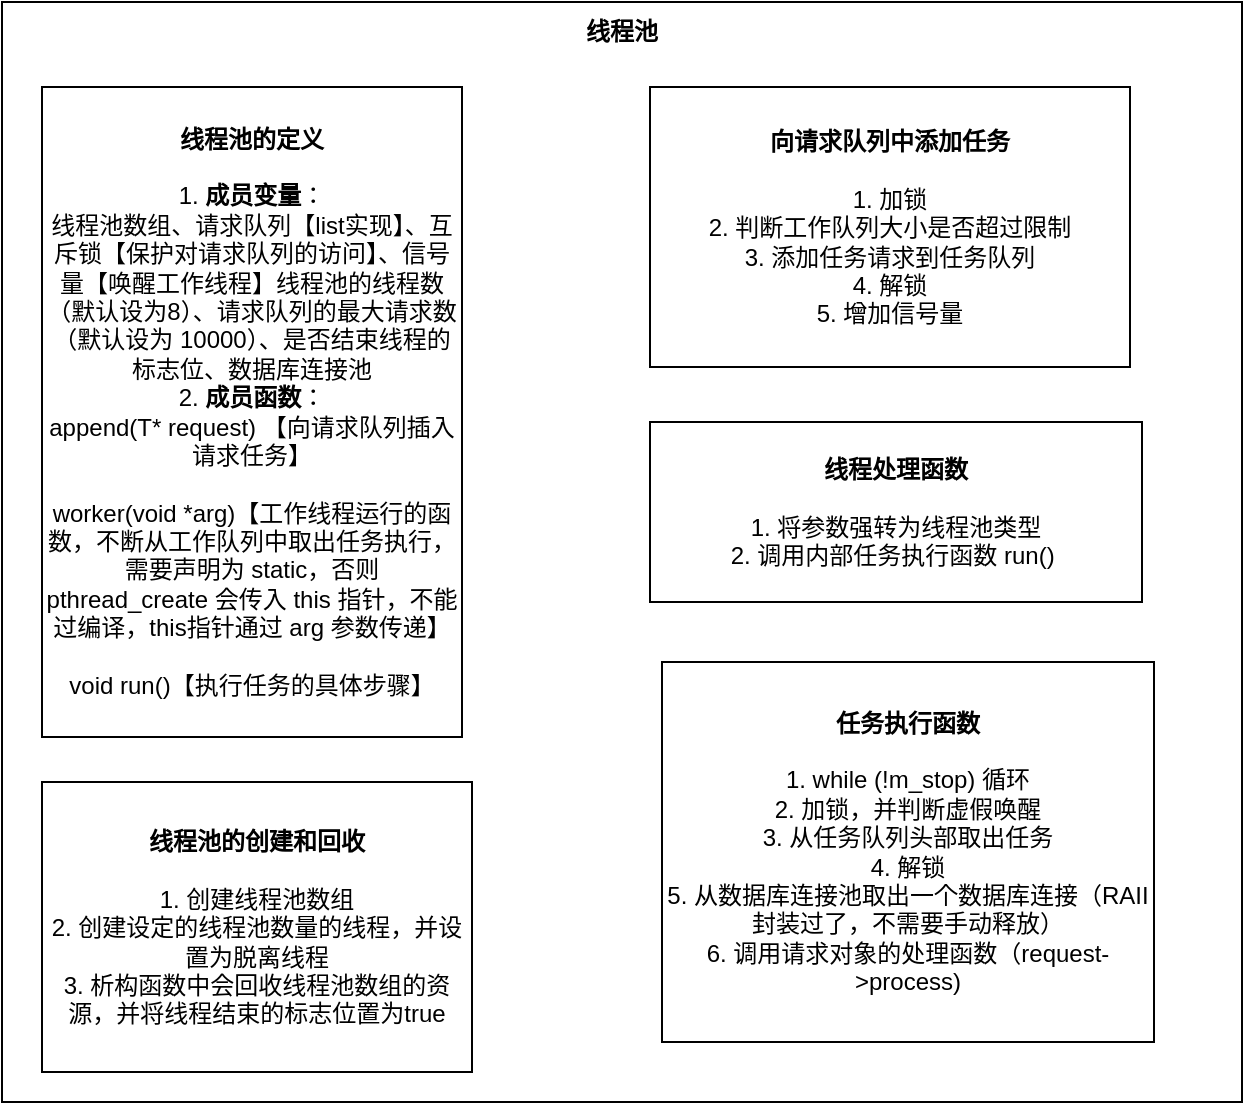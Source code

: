 <mxfile version="16.5.1" type="device"><diagram id="dztQi7vovUlg1tiFB_NG" name="第 1 页"><mxGraphModel dx="727" dy="811" grid="1" gridSize="10" guides="1" tooltips="1" connect="1" arrows="1" fold="1" page="1" pageScale="1" pageWidth="827" pageHeight="1169" math="0" shadow="0"><root><mxCell id="0"/><mxCell id="1" parent="0"/><mxCell id="-Z89VFBSv_VmpdN_tCqF-1" value="" style="rounded=0;whiteSpace=wrap;html=1;" vertex="1" parent="1"><mxGeometry x="90" y="80" width="620" height="550" as="geometry"/></mxCell><mxCell id="-Z89VFBSv_VmpdN_tCqF-2" value="&lt;b&gt;线程池&lt;/b&gt;" style="text;html=1;strokeColor=none;fillColor=none;align=center;verticalAlign=middle;whiteSpace=wrap;rounded=0;" vertex="1" parent="1"><mxGeometry x="345" y="80" width="110" height="30" as="geometry"/></mxCell><mxCell id="-Z89VFBSv_VmpdN_tCqF-3" value="&lt;b&gt;线程池的定义&lt;/b&gt;&lt;br&gt;&lt;br&gt;1. &lt;b&gt;成员变量&lt;/b&gt;：&lt;br&gt;线程池数组、请求队列【list实现】、互斥锁【保护对请求队列的访问】、信号量【唤醒工作线程】线程池的线程数（默认设为8）、请求队列的最大请求数（默认设为 10000）、是否结束线程的标志位、数据库连接池&lt;br&gt;2. &lt;b&gt;成员函数&lt;/b&gt;：&lt;br&gt;append(T* request) 【向请求队列插入请求任务】&lt;br&gt;&lt;br&gt;worker(void *arg)【工作线程运行的函数，不断从工作队列中取出任务执行，需要声明为 static，否则 pthread_create 会传入 this 指针，不能过编译，this指针通过 arg 参数传递】&lt;br&gt;&lt;br&gt;void run()【执行任务的具体步骤】" style="rounded=0;whiteSpace=wrap;html=1;" vertex="1" parent="1"><mxGeometry x="110" y="122.5" width="210" height="325" as="geometry"/></mxCell><mxCell id="-Z89VFBSv_VmpdN_tCqF-4" value="&lt;b&gt;线程池的创建和回收&lt;/b&gt;&lt;br&gt;&lt;br&gt;1. 创建线程池数组&lt;br&gt;2. 创建设定的线程池数量的线程，并设置为脱离线程&lt;br&gt;3. 析构函数中会回收线程池数组的资源，并将线程结束的标志位置为true&lt;br&gt;" style="rounded=0;whiteSpace=wrap;html=1;" vertex="1" parent="1"><mxGeometry x="110" y="470" width="215" height="145" as="geometry"/></mxCell><mxCell id="-Z89VFBSv_VmpdN_tCqF-5" value="&lt;b&gt;向请求队列中添加任务&lt;/b&gt;&lt;br&gt;&lt;br&gt;1. 加锁&lt;br&gt;2. 判断工作队列大小是否超过限制&lt;br&gt;3. 添加任务请求到任务队列&lt;br&gt;4. 解锁&lt;br&gt;5. 增加信号量" style="whiteSpace=wrap;html=1;" vertex="1" parent="1"><mxGeometry x="414" y="122.5" width="240" height="140" as="geometry"/></mxCell><mxCell id="-Z89VFBSv_VmpdN_tCqF-6" value="&lt;b&gt;线程处理函数&lt;br&gt;&lt;/b&gt;&lt;br&gt;1. 将参数强转为线程池类型&lt;br&gt;2. 调用内部任务执行函数 run()&amp;nbsp;" style="whiteSpace=wrap;html=1;" vertex="1" parent="1"><mxGeometry x="414" y="290" width="246" height="90" as="geometry"/></mxCell><mxCell id="-Z89VFBSv_VmpdN_tCqF-7" value="&lt;b&gt;任务执行函数&lt;/b&gt;&lt;br&gt;&lt;br&gt;1. while (!m_stop) 循环&lt;br&gt;2. 加锁，并判断虚假唤醒&lt;br&gt;3. 从任务队列头部取出任务&lt;br&gt;4. 解锁&lt;br&gt;5. 从数据库连接池取出一个数据库连接（RAII封装过了，不需要手动释放）&lt;br&gt;6. 调用请求对象的处理函数（request-&amp;gt;process)" style="whiteSpace=wrap;html=1;" vertex="1" parent="1"><mxGeometry x="420" y="410" width="246" height="190" as="geometry"/></mxCell></root></mxGraphModel></diagram></mxfile>